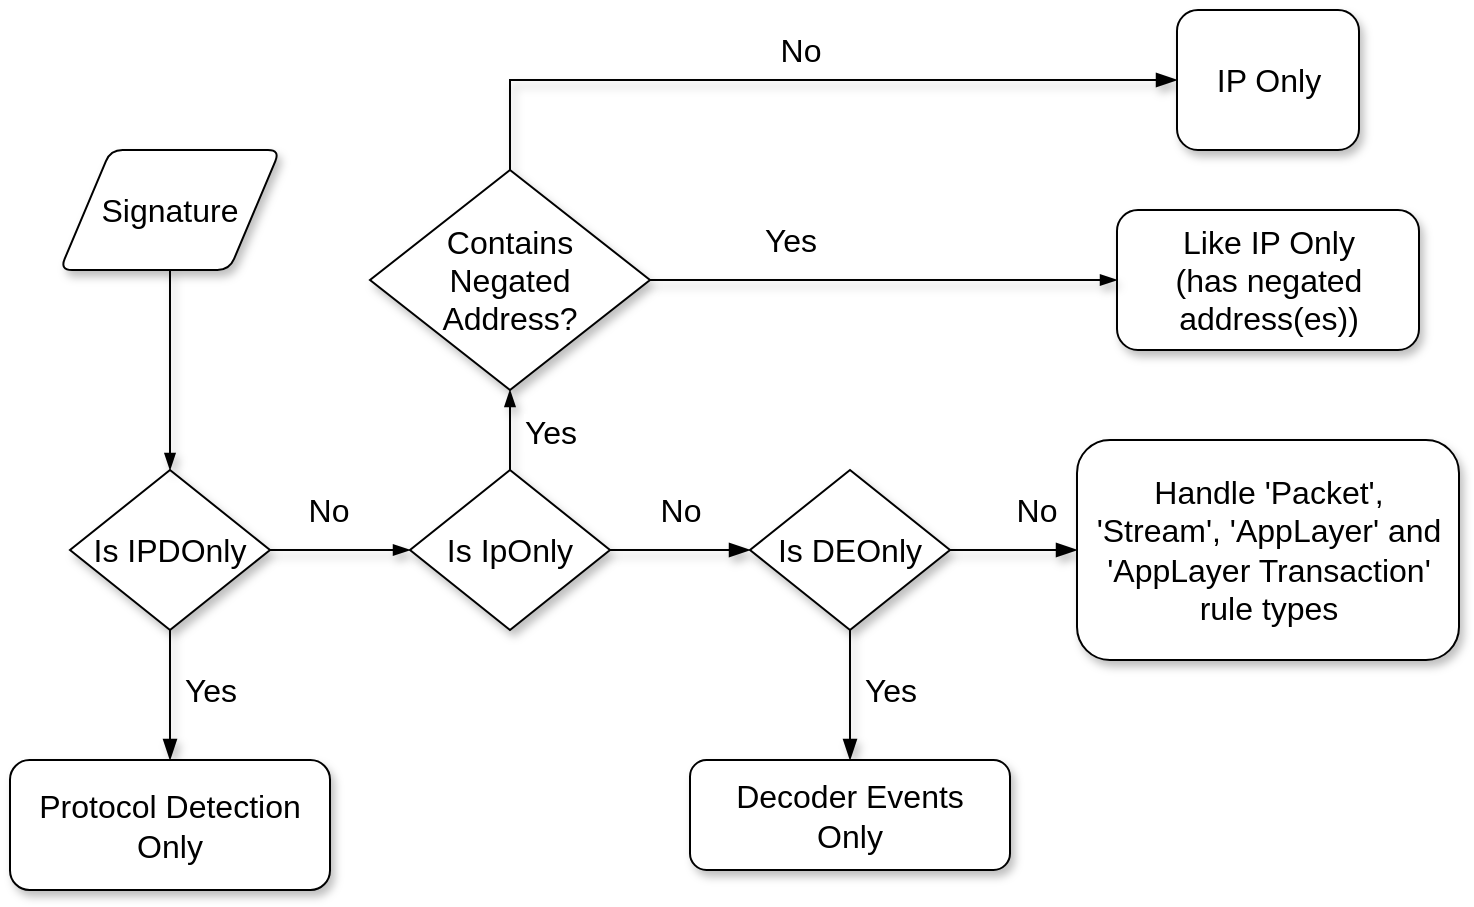 <mxfile version="24.9.1">
  <diagram id="C5RBs43oDa-KdzZeNtuy" name="Page-1">
    <mxGraphModel dx="2261" dy="792" grid="1" gridSize="10" guides="1" tooltips="1" connect="1" arrows="1" fold="1" page="1" pageScale="1" pageWidth="827" pageHeight="1169" math="0" shadow="0">
      <root>
        <mxCell id="WIyWlLk6GJQsqaUBKTNV-0" />
        <mxCell id="WIyWlLk6GJQsqaUBKTNV-1" parent="WIyWlLk6GJQsqaUBKTNV-0" />
        <mxCell id="WIyWlLk6GJQsqaUBKTNV-4" value="No" style="rounded=0;html=1;jettySize=auto;orthogonalLoop=1;fontSize=16;endArrow=blockThin;endFill=1;endSize=8;strokeWidth=1;shadow=1;labelBackgroundColor=none;edgeStyle=orthogonalEdgeStyle;labelBorderColor=none;textShadow=0;fontStyle=0" parent="WIyWlLk6GJQsqaUBKTNV-1" source="WIyWlLk6GJQsqaUBKTNV-6" target="WIyWlLk6GJQsqaUBKTNV-10" edge="1">
          <mxGeometry y="20" relative="1" as="geometry">
            <mxPoint as="offset" />
          </mxGeometry>
        </mxCell>
        <mxCell id="WIyWlLk6GJQsqaUBKTNV-5" value="No" style="edgeStyle=orthogonalEdgeStyle;rounded=0;html=1;jettySize=auto;orthogonalLoop=1;fontSize=16;endArrow=blockThin;endFill=1;endSize=8;strokeWidth=1;shadow=1;labelBackgroundColor=none;labelBorderColor=none;textShadow=0;entryX=0;entryY=0.5;entryDx=0;entryDy=0;fontStyle=0" parent="WIyWlLk6GJQsqaUBKTNV-1" source="2s8PCpyst4B-AYq6nZVi-2" target="WIyWlLk6GJQsqaUBKTNV-7" edge="1">
          <mxGeometry x="0.004" y="15" relative="1" as="geometry">
            <mxPoint as="offset" />
            <mxPoint x="-120" y="220" as="sourcePoint" />
            <Array as="points">
              <mxPoint x="-120" y="195" />
            </Array>
          </mxGeometry>
        </mxCell>
        <mxCell id="2s8PCpyst4B-AYq6nZVi-1" style="edgeStyle=orthogonalEdgeStyle;rounded=0;orthogonalLoop=1;jettySize=auto;html=1;exitX=0.5;exitY=0;exitDx=0;exitDy=0;endArrow=blockThin;endFill=1;fontSize=16;labelBackgroundColor=none;labelBorderColor=none;textShadow=0;shadow=1;fontStyle=0" parent="WIyWlLk6GJQsqaUBKTNV-1" source="WIyWlLk6GJQsqaUBKTNV-6" target="2s8PCpyst4B-AYq6nZVi-2" edge="1">
          <mxGeometry relative="1" as="geometry">
            <mxPoint x="-120" y="200" as="targetPoint" />
            <Array as="points">
              <mxPoint x="-120" y="360" />
              <mxPoint x="-120" y="360" />
            </Array>
          </mxGeometry>
        </mxCell>
        <mxCell id="YKtqplUdx_BT4Hee0G-G-2" value="Yes" style="edgeLabel;html=1;align=center;verticalAlign=middle;resizable=0;points=[];fontSize=16;fontStyle=0" vertex="1" connectable="0" parent="2s8PCpyst4B-AYq6nZVi-1">
          <mxGeometry x="-0.05" y="-3" relative="1" as="geometry">
            <mxPoint x="17" as="offset" />
          </mxGeometry>
        </mxCell>
        <mxCell id="WIyWlLk6GJQsqaUBKTNV-6" value="Is IpOnly" style="rhombus;html=1;shadow=1;fontFamily=Helvetica;fontSize=16;align=center;strokeWidth=1;spacing=5;spacingTop=2;whiteSpace=wrap;labelBackgroundColor=none;labelBorderColor=none;textShadow=0;spacingRight=5;spacingBottom=2;spacingLeft=5;fontStyle=0" parent="WIyWlLk6GJQsqaUBKTNV-1" vertex="1">
          <mxGeometry x="-170" y="390" width="100" height="80" as="geometry" />
        </mxCell>
        <mxCell id="WIyWlLk6GJQsqaUBKTNV-7" value="&lt;span&gt;IP Only&lt;/span&gt;" style="rounded=1;html=1;fontSize=16;glass=0;strokeWidth=1;shadow=1;whiteSpace=wrap;labelBackgroundColor=none;labelBorderColor=none;textShadow=0;spacingRight=5;spacingBottom=2;spacingLeft=5;spacingTop=2;spacing=5;fontStyle=0" parent="WIyWlLk6GJQsqaUBKTNV-1" vertex="1">
          <mxGeometry x="213.5" y="160" width="91" height="70" as="geometry" />
        </mxCell>
        <mxCell id="WIyWlLk6GJQsqaUBKTNV-8" value="No" style="rounded=0;html=1;jettySize=auto;orthogonalLoop=1;fontSize=16;endArrow=blockThin;endFill=1;endSize=8;strokeWidth=1;shadow=1;labelBackgroundColor=none;edgeStyle=orthogonalEdgeStyle;labelBorderColor=none;textShadow=0;fontStyle=0" parent="WIyWlLk6GJQsqaUBKTNV-1" source="WIyWlLk6GJQsqaUBKTNV-10" target="WIyWlLk6GJQsqaUBKTNV-11" edge="1">
          <mxGeometry x="0.333" y="20" relative="1" as="geometry">
            <mxPoint as="offset" />
          </mxGeometry>
        </mxCell>
        <mxCell id="WIyWlLk6GJQsqaUBKTNV-9" value="Yes" style="edgeStyle=orthogonalEdgeStyle;rounded=0;html=1;jettySize=auto;orthogonalLoop=1;fontSize=16;endArrow=blockThin;endFill=1;endSize=8;strokeWidth=1;shadow=1;labelBackgroundColor=none;labelBorderColor=none;textShadow=0;fontStyle=0" parent="WIyWlLk6GJQsqaUBKTNV-1" source="WIyWlLk6GJQsqaUBKTNV-10" target="WIyWlLk6GJQsqaUBKTNV-12" edge="1">
          <mxGeometry x="-0.077" y="20" relative="1" as="geometry">
            <mxPoint as="offset" />
          </mxGeometry>
        </mxCell>
        <mxCell id="WIyWlLk6GJQsqaUBKTNV-10" value="Is DEOnly" style="rhombus;html=1;shadow=1;fontFamily=Helvetica;fontSize=16;align=center;strokeWidth=1;spacing=5;spacingTop=2;whiteSpace=wrap;labelBackgroundColor=none;labelBorderColor=none;textShadow=0;spacingRight=5;spacingBottom=2;spacingLeft=5;fontStyle=0" parent="WIyWlLk6GJQsqaUBKTNV-1" vertex="1">
          <mxGeometry y="390" width="100" height="80" as="geometry" />
        </mxCell>
        <mxCell id="WIyWlLk6GJQsqaUBKTNV-11" value="Handle &lt;span&gt;&#39;Packet&#39;&lt;/span&gt;, &lt;span&gt;&#39;Stream&#39;&lt;/span&gt;, &#39;&lt;span&gt;AppLayer&#39;&lt;/span&gt; and &lt;span&gt;&#39;AppLayer Transaction&#39;&lt;/span&gt; rule types" style="rounded=1;html=1;fontSize=16;glass=0;strokeWidth=1;shadow=1;whiteSpace=wrap;labelBackgroundColor=none;labelBorderColor=none;textShadow=0;spacingRight=5;spacingBottom=2;spacingLeft=5;spacingTop=2;spacing=5;fontStyle=0" parent="WIyWlLk6GJQsqaUBKTNV-1" vertex="1">
          <mxGeometry x="163.5" y="375" width="191" height="110" as="geometry" />
        </mxCell>
        <mxCell id="WIyWlLk6GJQsqaUBKTNV-12" value="&lt;span&gt;Decoder Events Only&lt;/span&gt;" style="rounded=1;html=1;fontSize=16;glass=0;strokeWidth=1;shadow=1;whiteSpace=wrap;labelBackgroundColor=none;labelBorderColor=none;textShadow=0;spacingRight=5;spacingBottom=2;spacingLeft=5;spacingTop=2;spacing=5;fontStyle=0" parent="WIyWlLk6GJQsqaUBKTNV-1" vertex="1">
          <mxGeometry x="-30" y="535" width="160" height="55" as="geometry" />
        </mxCell>
        <mxCell id="3Z0NyFf9CSu-jNyiQ6yW-0" value="Yes" style="edgeStyle=orthogonalEdgeStyle;rounded=0;html=1;jettySize=auto;orthogonalLoop=1;fontSize=16;endArrow=blockThin;endFill=1;endSize=8;strokeWidth=1;shadow=1;labelBackgroundColor=none;labelBorderColor=none;textShadow=0;fontStyle=0" parent="WIyWlLk6GJQsqaUBKTNV-1" source="3Z0NyFf9CSu-jNyiQ6yW-1" target="3Z0NyFf9CSu-jNyiQ6yW-2" edge="1">
          <mxGeometry x="-0.077" y="20" relative="1" as="geometry">
            <mxPoint as="offset" />
          </mxGeometry>
        </mxCell>
        <mxCell id="3Z0NyFf9CSu-jNyiQ6yW-3" style="edgeStyle=orthogonalEdgeStyle;rounded=0;orthogonalLoop=1;jettySize=auto;html=1;endArrow=blockThin;endFill=1;fontSize=16;labelBackgroundColor=none;labelBorderColor=none;textShadow=0;shadow=1;fontStyle=0" parent="WIyWlLk6GJQsqaUBKTNV-1" source="3Z0NyFf9CSu-jNyiQ6yW-1" target="WIyWlLk6GJQsqaUBKTNV-6" edge="1">
          <mxGeometry relative="1" as="geometry" />
        </mxCell>
        <mxCell id="3Z0NyFf9CSu-jNyiQ6yW-4" value="No" style="edgeLabel;html=1;align=center;verticalAlign=middle;resizable=0;points=[];fontSize=16;labelBackgroundColor=none;labelBorderColor=none;textShadow=0;shadow=1;spacingRight=5;spacingBottom=2;spacingLeft=5;spacingTop=2;spacing=5;fontStyle=0" parent="3Z0NyFf9CSu-jNyiQ6yW-3" vertex="1" connectable="0">
          <mxGeometry x="-0.167" relative="1" as="geometry">
            <mxPoint y="-20" as="offset" />
          </mxGeometry>
        </mxCell>
        <mxCell id="3Z0NyFf9CSu-jNyiQ6yW-1" value="Is IPDOnly" style="rhombus;html=1;shadow=1;fontFamily=Helvetica;fontSize=16;align=center;strokeWidth=1;spacing=5;spacingTop=2;whiteSpace=wrap;labelBackgroundColor=none;labelBorderColor=none;textShadow=0;spacingRight=5;spacingBottom=2;spacingLeft=5;fontStyle=0" parent="WIyWlLk6GJQsqaUBKTNV-1" vertex="1">
          <mxGeometry x="-340" y="390" width="100" height="80" as="geometry" />
        </mxCell>
        <mxCell id="3Z0NyFf9CSu-jNyiQ6yW-2" value="&lt;span&gt;Protocol Detection Only&lt;/span&gt;" style="rounded=1;html=1;fontSize=16;glass=0;strokeWidth=1;shadow=1;whiteSpace=wrap;labelBackgroundColor=none;labelBorderColor=none;textShadow=0;spacingRight=5;spacingBottom=2;spacingLeft=5;spacingTop=2;spacing=5;fontStyle=0" parent="WIyWlLk6GJQsqaUBKTNV-1" vertex="1">
          <mxGeometry x="-370" y="535" width="160" height="65" as="geometry" />
        </mxCell>
        <mxCell id="3Z0NyFf9CSu-jNyiQ6yW-10" value="&lt;div&gt;&lt;span&gt;Like IP Only&lt;/span&gt;&lt;br&gt;(has negated address(es))&lt;br&gt;&lt;/div&gt;" style="rounded=1;html=1;fontSize=16;glass=0;strokeWidth=1;shadow=1;whiteSpace=wrap;labelBackgroundColor=none;labelBorderColor=none;textShadow=0;spacingRight=5;spacingBottom=2;spacingLeft=5;spacingTop=2;spacing=5;fontStyle=0" parent="WIyWlLk6GJQsqaUBKTNV-1" vertex="1">
          <mxGeometry x="183.5" y="260" width="151" height="70" as="geometry" />
        </mxCell>
        <mxCell id="2s8PCpyst4B-AYq6nZVi-3" style="edgeStyle=orthogonalEdgeStyle;rounded=0;orthogonalLoop=1;jettySize=auto;html=1;endArrow=blockThin;endFill=1;fontSize=16;labelBackgroundColor=none;labelBorderColor=none;textShadow=0;shadow=1;fontStyle=0" parent="WIyWlLk6GJQsqaUBKTNV-1" source="2s8PCpyst4B-AYq6nZVi-2" target="3Z0NyFf9CSu-jNyiQ6yW-10" edge="1">
          <mxGeometry relative="1" as="geometry">
            <Array as="points" />
          </mxGeometry>
        </mxCell>
        <mxCell id="2s8PCpyst4B-AYq6nZVi-4" value="&lt;div&gt;Yes&lt;br&gt;&lt;/div&gt;" style="edgeLabel;html=1;align=center;verticalAlign=middle;resizable=0;points=[];fontSize=16;labelBackgroundColor=none;labelBorderColor=none;textShadow=0;shadow=1;spacingRight=5;spacingBottom=2;spacingLeft=5;spacingTop=2;spacing=5;fontStyle=0" parent="2s8PCpyst4B-AYq6nZVi-3" vertex="1" connectable="0">
          <mxGeometry x="-0.4" relative="1" as="geometry">
            <mxPoint y="-20" as="offset" />
          </mxGeometry>
        </mxCell>
        <mxCell id="2s8PCpyst4B-AYq6nZVi-2" value="&lt;div&gt;Contains&lt;/div&gt;&lt;div&gt;Negated&lt;/div&gt;&lt;div&gt;Address?&lt;/div&gt;" style="rhombus;html=1;fontSize=16;whiteSpace=wrap;labelBackgroundColor=none;labelBorderColor=none;textShadow=0;shadow=1;spacingRight=5;spacingBottom=2;spacingLeft=5;spacingTop=2;spacing=5;fontStyle=0" parent="WIyWlLk6GJQsqaUBKTNV-1" vertex="1">
          <mxGeometry x="-190" y="240" width="140" height="110" as="geometry" />
        </mxCell>
        <mxCell id="YKtqplUdx_BT4Hee0G-G-1" style="edgeStyle=orthogonalEdgeStyle;rounded=0;orthogonalLoop=1;jettySize=auto;html=1;endArrow=blockThin;endFill=1;fontSize=16;shadow=1;fontStyle=0" edge="1" parent="WIyWlLk6GJQsqaUBKTNV-1" source="YKtqplUdx_BT4Hee0G-G-0" target="3Z0NyFf9CSu-jNyiQ6yW-1">
          <mxGeometry relative="1" as="geometry" />
        </mxCell>
        <mxCell id="YKtqplUdx_BT4Hee0G-G-0" value="Signature" style="shape=parallelogram;html=1;strokeWidth=1;perimeter=parallelogramPerimeter;whiteSpace=wrap;rounded=1;arcSize=12;size=0.23;fontSize=16;shadow=1;fontStyle=0" vertex="1" parent="WIyWlLk6GJQsqaUBKTNV-1">
          <mxGeometry x="-345" y="230" width="110" height="60" as="geometry" />
        </mxCell>
      </root>
    </mxGraphModel>
  </diagram>
</mxfile>
